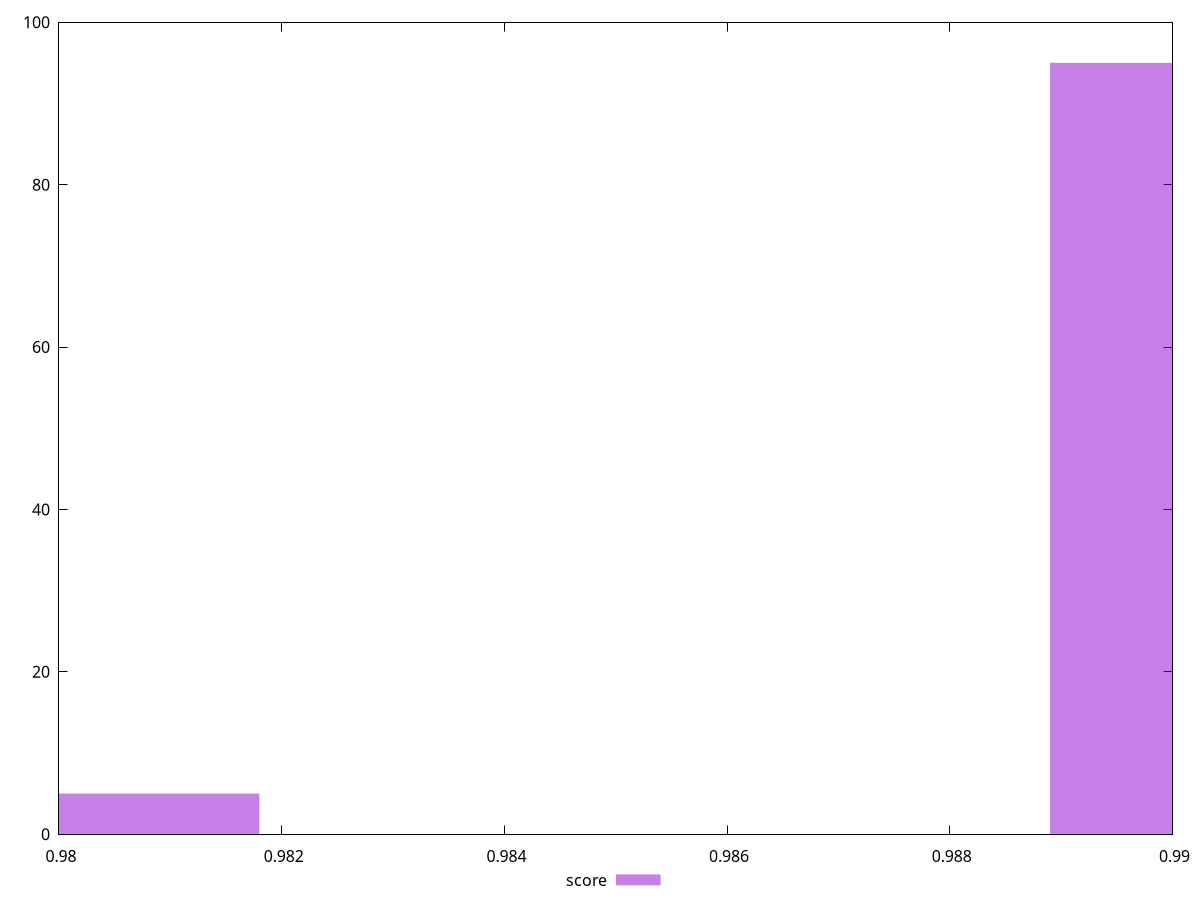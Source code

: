 reset

$score <<EOF
0.9906759555713176 95
0.9800235259415184 5
EOF

set key outside below
set boxwidth 0.0035508098765997045
set xrange [0.98:0.99]
set yrange [0:100]
set trange [0:100]
set style fill transparent solid 0.5 noborder
set terminal svg size 640, 490 enhanced background rgb 'white'
set output "reports/report_00030_2021-02-24T20-42-31.540Z/first-contentful-paint/samples/music/score/histogram.svg"

plot $score title "score" with boxes

reset
